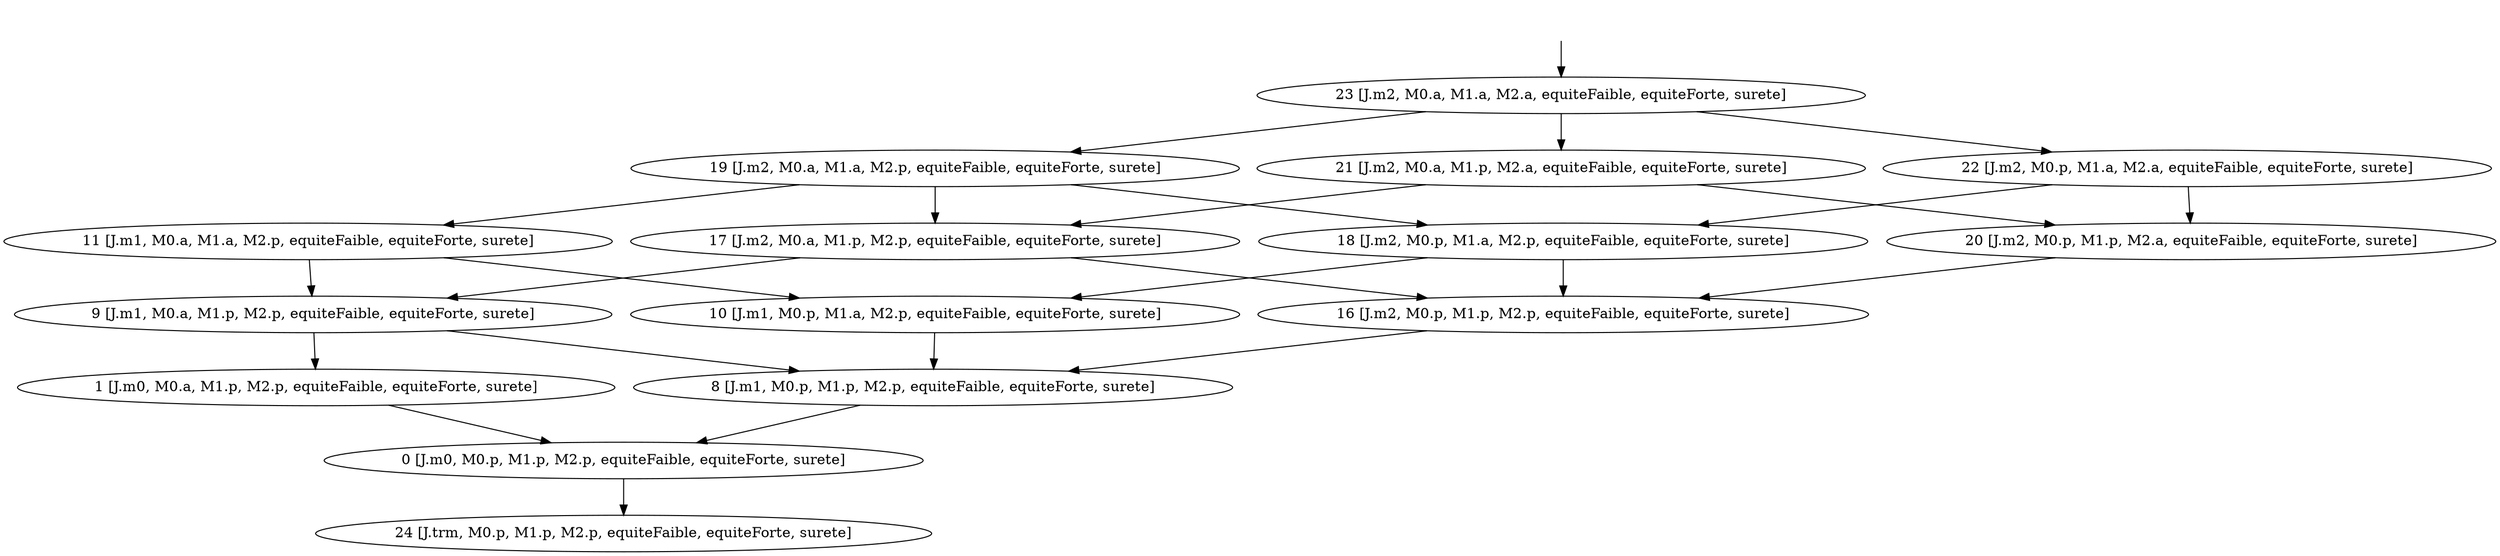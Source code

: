 digraph system {
_23[label="", shape=none ];
_23->23;
1 [label= "1 [J.m0, M0.a, M1.p, M2.p, equiteFaible, equiteForte, surete]"];
0 [label= "0 [J.m0, M0.p, M1.p, M2.p, equiteFaible, equiteForte, surete]"];
11 [label= "11 [J.m1, M0.a, M1.a, M2.p, equiteFaible, equiteForte, surete]"];
9 [label= "9 [J.m1, M0.a, M1.p, M2.p, equiteFaible, equiteForte, surete]"];
10 [label= "10 [J.m1, M0.p, M1.a, M2.p, equiteFaible, equiteForte, surete]"];
8 [label= "8 [J.m1, M0.p, M1.p, M2.p, equiteFaible, equiteForte, surete]"];
23 [label= "23 [J.m2, M0.a, M1.a, M2.a, equiteFaible, equiteForte, surete]"];
19 [label= "19 [J.m2, M0.a, M1.a, M2.p, equiteFaible, equiteForte, surete]"];
21 [label= "21 [J.m2, M0.a, M1.p, M2.a, equiteFaible, equiteForte, surete]"];
17 [label= "17 [J.m2, M0.a, M1.p, M2.p, equiteFaible, equiteForte, surete]"];
22 [label= "22 [J.m2, M0.p, M1.a, M2.a, equiteFaible, equiteForte, surete]"];
18 [label= "18 [J.m2, M0.p, M1.a, M2.p, equiteFaible, equiteForte, surete]"];
20 [label= "20 [J.m2, M0.p, M1.p, M2.a, equiteFaible, equiteForte, surete]"];
16 [label= "16 [J.m2, M0.p, M1.p, M2.p, equiteFaible, equiteForte, surete]"];
24 [label= "24 [J.trm, M0.p, M1.p, M2.p, equiteFaible, equiteForte, surete]"];
23->19 [label= ""];
19->11 [label= ""];
23->21 [label= ""];
11->9 [label= ""];
19->17 [label= ""];
21->17 [label= ""];
9->1 [label= ""];
17->9 [label= ""];
23->22 [label= ""];
11->10 [label= ""];
19->18 [label= ""];
21->20 [label= ""];
9->8 [label= ""];
17->16 [label= ""];
1->0 [label= ""];
22->18 [label= ""];
18->10 [label= ""];
22->20 [label= ""];
10->8 [label= ""];
18->16 [label= ""];
20->16 [label= ""];
8->0 [label= ""];
16->8 [label= ""];
0->24 [label= ""];
}
